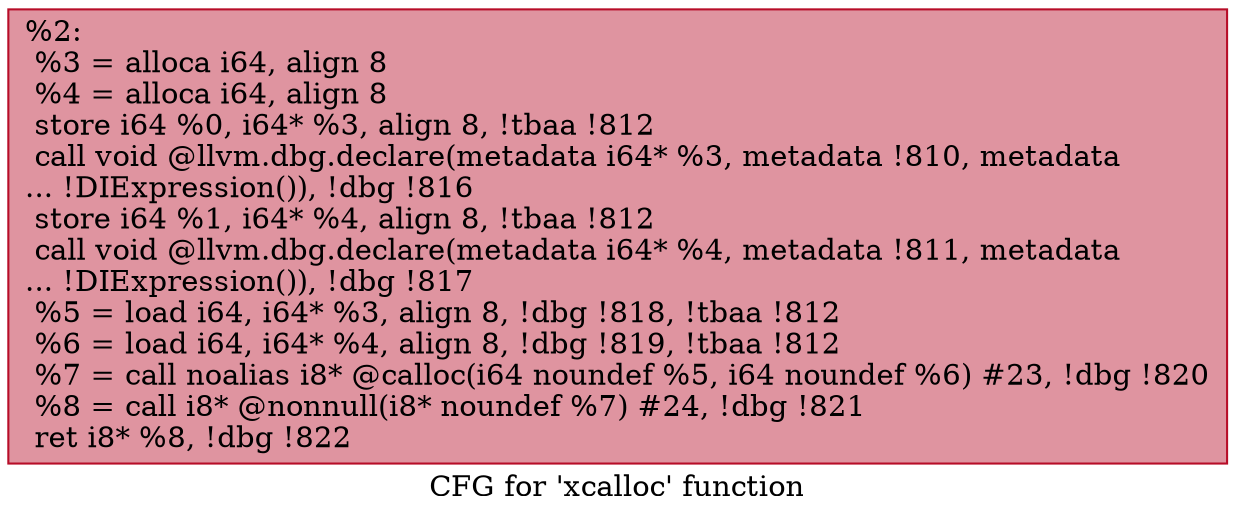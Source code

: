 digraph "CFG for 'xcalloc' function" {
	label="CFG for 'xcalloc' function";

	Node0x8dbd80 [shape=record,color="#b70d28ff", style=filled, fillcolor="#b70d2870",label="{%2:\l  %3 = alloca i64, align 8\l  %4 = alloca i64, align 8\l  store i64 %0, i64* %3, align 8, !tbaa !812\l  call void @llvm.dbg.declare(metadata i64* %3, metadata !810, metadata\l... !DIExpression()), !dbg !816\l  store i64 %1, i64* %4, align 8, !tbaa !812\l  call void @llvm.dbg.declare(metadata i64* %4, metadata !811, metadata\l... !DIExpression()), !dbg !817\l  %5 = load i64, i64* %3, align 8, !dbg !818, !tbaa !812\l  %6 = load i64, i64* %4, align 8, !dbg !819, !tbaa !812\l  %7 = call noalias i8* @calloc(i64 noundef %5, i64 noundef %6) #23, !dbg !820\l  %8 = call i8* @nonnull(i8* noundef %7) #24, !dbg !821\l  ret i8* %8, !dbg !822\l}"];
}
